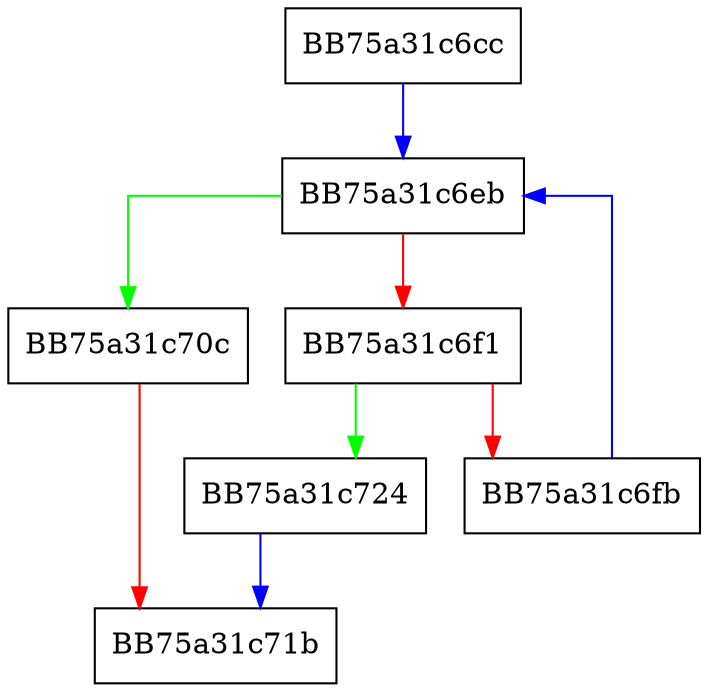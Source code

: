 digraph logging_level_to_string {
  node [shape="box"];
  graph [splines=ortho];
  BB75a31c6cc -> BB75a31c6eb [color="blue"];
  BB75a31c6eb -> BB75a31c70c [color="green"];
  BB75a31c6eb -> BB75a31c6f1 [color="red"];
  BB75a31c6f1 -> BB75a31c724 [color="green"];
  BB75a31c6f1 -> BB75a31c6fb [color="red"];
  BB75a31c6fb -> BB75a31c6eb [color="blue"];
  BB75a31c70c -> BB75a31c71b [color="red"];
  BB75a31c724 -> BB75a31c71b [color="blue"];
}
